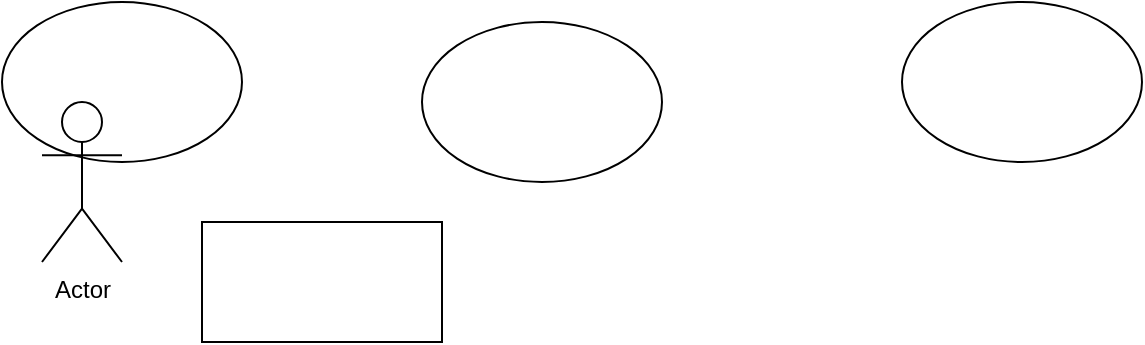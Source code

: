 <mxfile version="14.9.8" type="github">
  <diagram id="M_5o9T0Zfa3jsSFbfTRQ" name="Page-1">
    <mxGraphModel dx="1038" dy="547" grid="1" gridSize="10" guides="1" tooltips="1" connect="1" arrows="1" fold="1" page="1" pageScale="1" pageWidth="827" pageHeight="1169" math="0" shadow="0">
      <root>
        <mxCell id="0" />
        <mxCell id="1" parent="0" />
        <mxCell id="R-2MHPUn--8WQAwCCb6K-1" value="" style="rounded=0;whiteSpace=wrap;html=1;" vertex="1" parent="1">
          <mxGeometry x="160" y="160" width="120" height="60" as="geometry" />
        </mxCell>
        <mxCell id="R-2MHPUn--8WQAwCCb6K-2" value="" style="ellipse;whiteSpace=wrap;html=1;" vertex="1" parent="1">
          <mxGeometry x="60" y="50" width="120" height="80" as="geometry" />
        </mxCell>
        <mxCell id="R-2MHPUn--8WQAwCCb6K-3" value="" style="ellipse;whiteSpace=wrap;html=1;" vertex="1" parent="1">
          <mxGeometry x="270" y="60" width="120" height="80" as="geometry" />
        </mxCell>
        <mxCell id="mZIayHbvLu7EzG-4ebvK-1" value="Actor" style="shape=umlActor;verticalLabelPosition=bottom;verticalAlign=top;html=1;outlineConnect=0;" vertex="1" parent="1">
          <mxGeometry x="80" y="100" width="40" height="80" as="geometry" />
        </mxCell>
        <mxCell id="VsxmTJIB74xfKEqLtSVw-2" value="" style="ellipse;whiteSpace=wrap;html=1;" vertex="1" parent="1">
          <mxGeometry x="510" y="50" width="120" height="80" as="geometry" />
        </mxCell>
      </root>
    </mxGraphModel>
  </diagram>
</mxfile>
